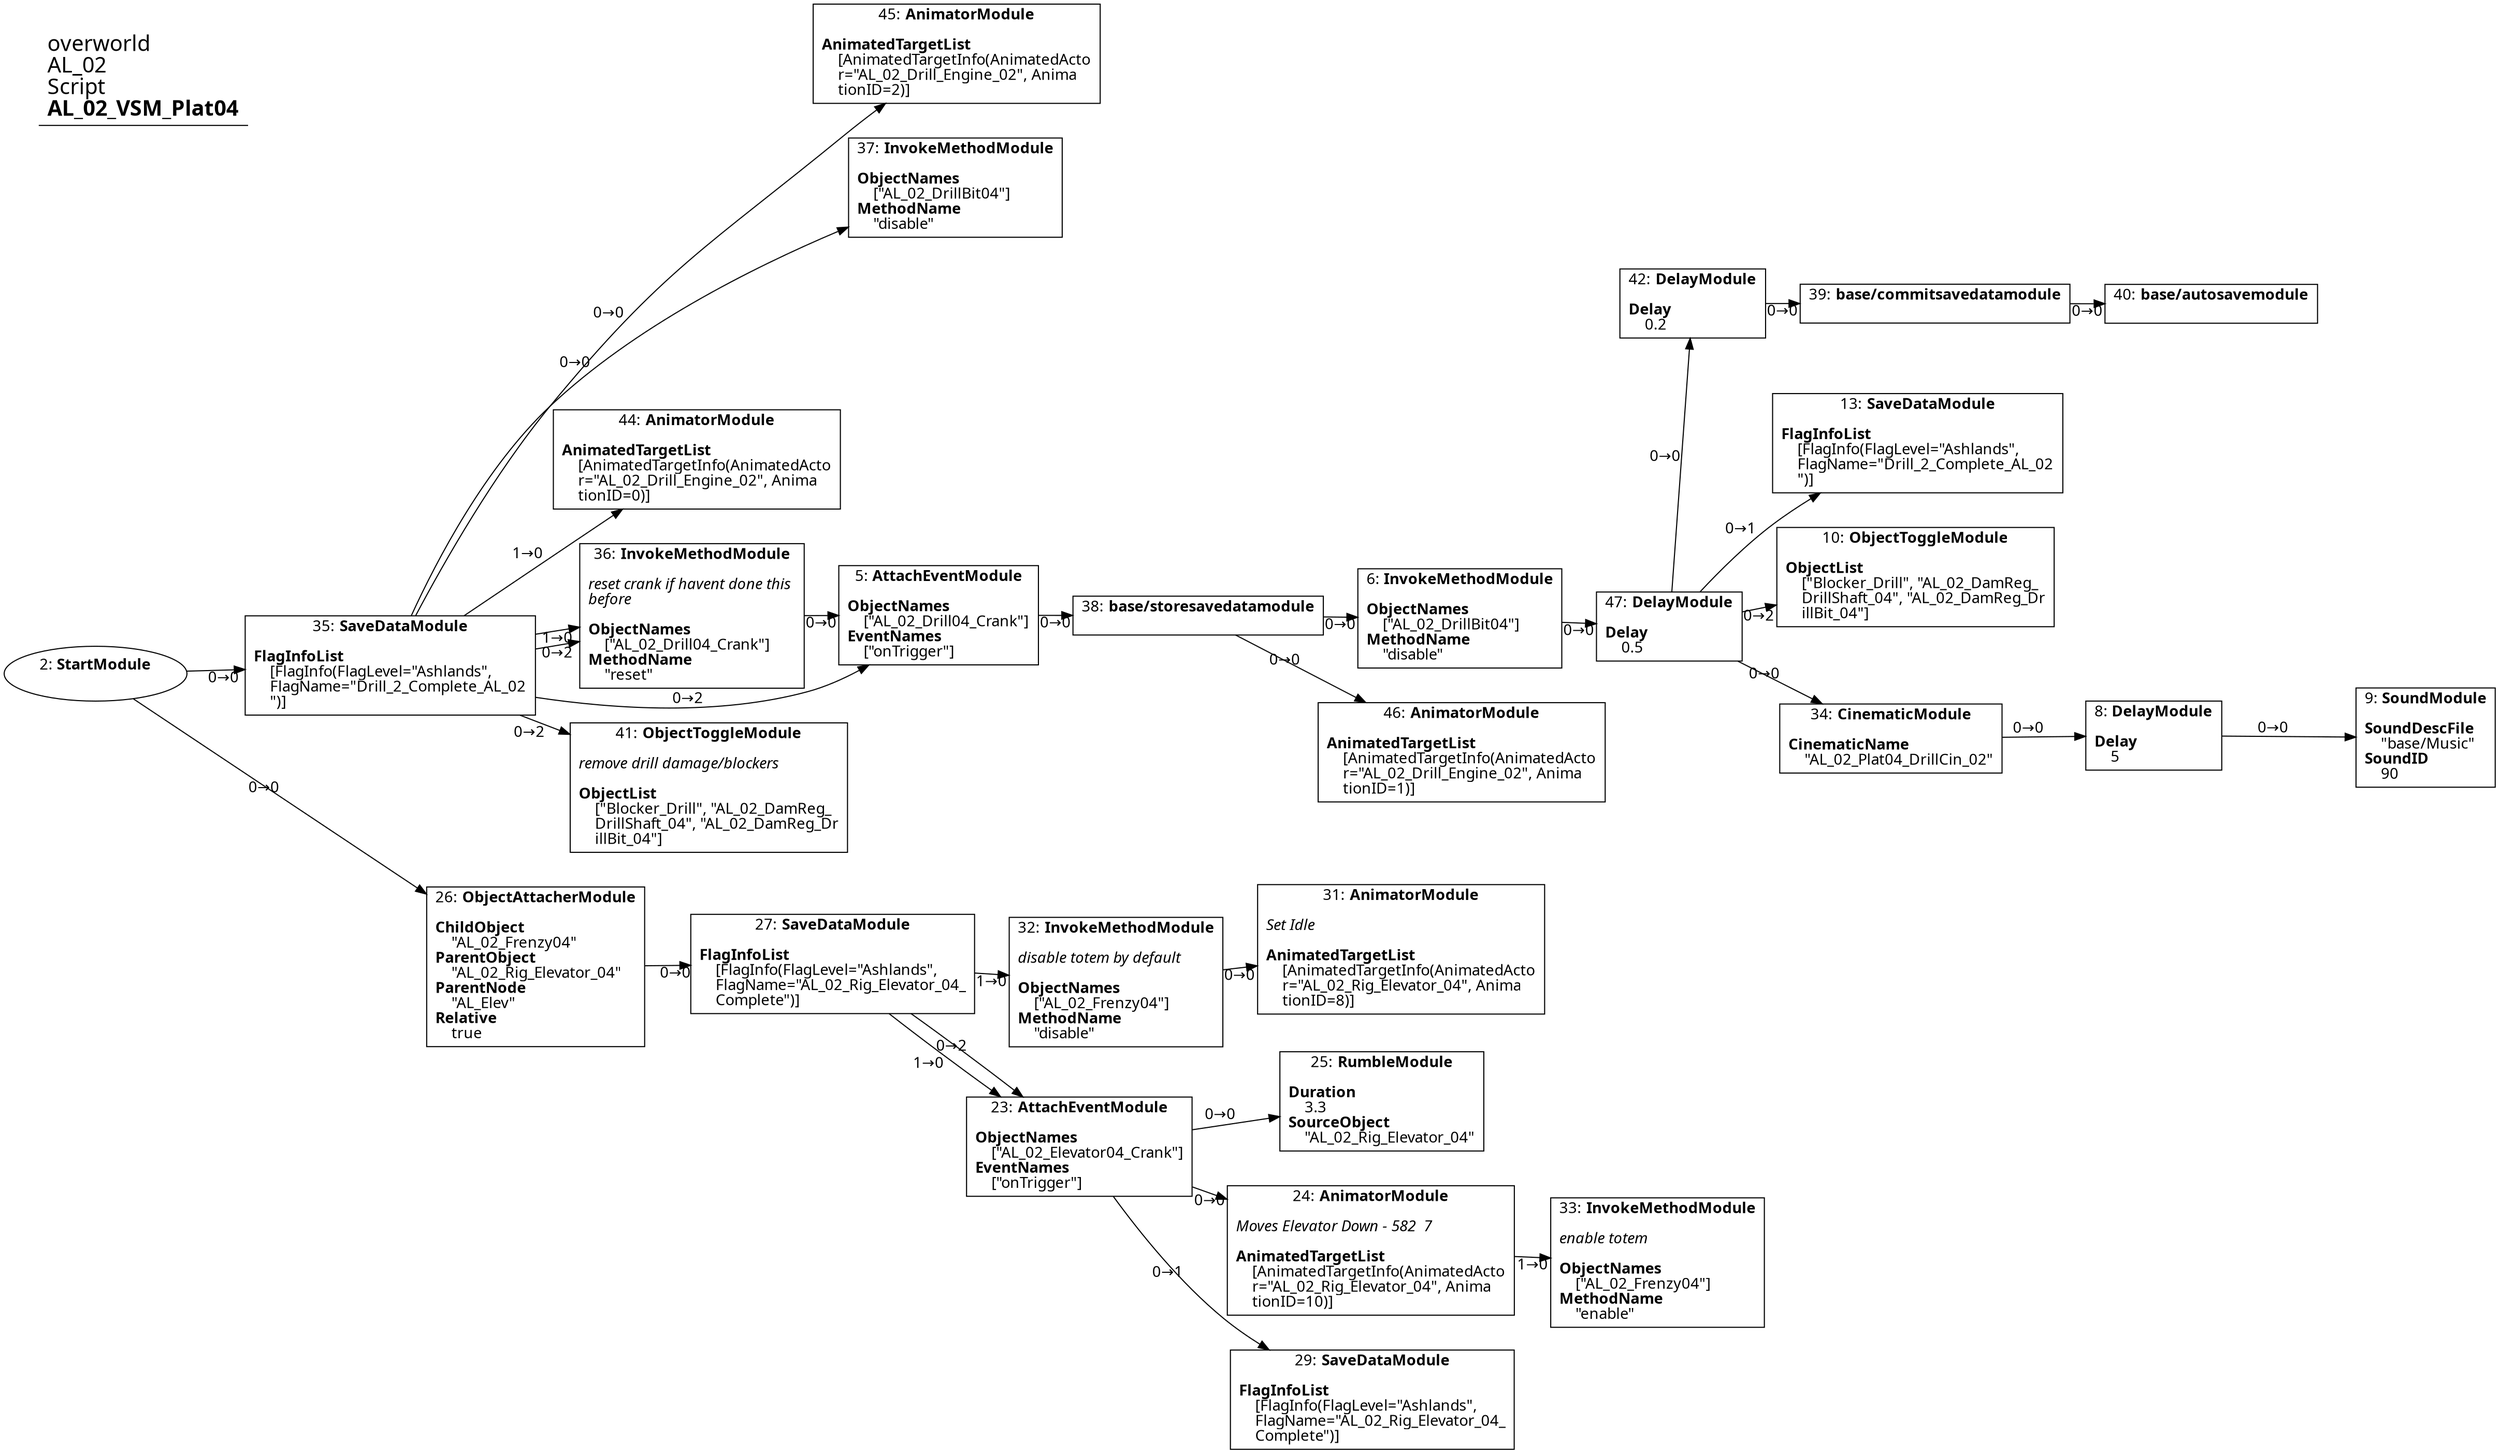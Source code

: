 digraph {
    layout = fdp;
    overlap = prism;
    sep = "+16";
    splines = spline;

    node [ shape = box ];

    graph [ fontname = "Segoe UI" ];
    node [ fontname = "Segoe UI" ];
    edge [ fontname = "Segoe UI" ];

    2 [ label = <2: <b>StartModule</b><br/><br/>> ];
    2 [ shape = oval ]
    2 [ pos = "-0.34,0.022000002!" ];
    2 -> 26 [ label = "0→0" ];
    2 -> 35 [ label = "0→0" ];

    5 [ label = <5: <b>AttachEventModule</b><br/><br/><b>ObjectNames</b><br align="left"/>    [&quot;AL_02_Drill04_Crank&quot;]<br align="left"/><b>EventNames</b><br align="left"/>    [&quot;onTrigger&quot;]<br align="left"/>> ];
    5 [ pos = "0.51600003,0.068!" ];
    5 -> 38 [ label = "0→0" ];

    6 [ label = <6: <b>InvokeMethodModule</b><br/><br/><b>ObjectNames</b><br align="left"/>    [&quot;AL_02_DrillBit04&quot;]<br align="left"/><b>MethodName</b><br align="left"/>    &quot;disable&quot;<br align="left"/>> ];
    6 [ pos = "0.88100004,0.068!" ];
    6 -> 47 [ label = "0→0" ];

    8 [ label = <8: <b>DelayModule</b><br/><br/><b>Delay</b><br align="left"/>    5<br align="left"/>> ];
    8 [ pos = "1.5660001,-0.063!" ];
    8 -> 9 [ label = "0→0" ];

    9 [ label = <9: <b>SoundModule</b><br/><br/><b>SoundDescFile</b><br align="left"/>    &quot;base/Music&quot;<br align="left"/><b>SoundID</b><br align="left"/>    90<br align="left"/>> ];
    9 [ pos = "1.8690001,-0.063!" ];

    10 [ label = <10: <b>ObjectToggleModule</b><br/><br/><b>ObjectList</b><br align="left"/>    [&quot;Blocker_Drill&quot;, &quot;AL_02_DamReg_<br align="left"/>    DrillShaft_04&quot;, &quot;AL_02_DamReg_Dr<br align="left"/>    illBit_04&quot;]<br align="left"/>> ];
    10 [ pos = "1.2820001,0.11400001!" ];

    13 [ label = <13: <b>SaveDataModule</b><br/><br/><b>FlagInfoList</b><br align="left"/>    [FlagInfo(FlagLevel=&quot;Ashlands&quot;, <br align="left"/>    FlagName=&quot;Drill_2_Complete_AL_02<br align="left"/>    &quot;)]<br align="left"/>> ];
    13 [ pos = "1.2830001,0.24800001!" ];

    23 [ label = <23: <b>AttachEventModule</b><br/><br/><b>ObjectNames</b><br align="left"/>    [&quot;AL_02_Elevator04_Crank&quot;]<br align="left"/><b>EventNames</b><br align="left"/>    [&quot;onTrigger&quot;]<br align="left"/>> ];
    23 [ pos = "0.572,-0.522!" ];
    23 -> 24 [ label = "0→0" ];
    23 -> 25 [ label = "0→0" ];
    23 -> 29 [ label = "0→1" ];

    24 [ label = <24: <b>AnimatorModule</b><br/><br/><i>Moves Elevator Down - 582  7<br align="left"/></i><br align="left"/><b>AnimatedTargetList</b><br align="left"/>    [AnimatedTargetInfo(AnimatedActo<br align="left"/>    r=&quot;AL_02_Rig_Elevator_04&quot;, Anima<br align="left"/>    tionID=10)]<br align="left"/>> ];
    24 [ pos = "0.87600005,-0.625!" ];
    24 -> 33 [ label = "1→0" ];

    25 [ label = <25: <b>RumbleModule</b><br/><br/><b>Duration</b><br align="left"/>    3.3<br align="left"/><b>SourceObject</b><br align="left"/>    &quot;AL_02_Rig_Elevator_04&quot;<br align="left"/>> ];
    25 [ pos = "0.878,-0.522!" ];

    26 [ label = <26: <b>ObjectAttacherModule</b><br/><br/><b>ChildObject</b><br align="left"/>    &quot;AL_02_Frenzy04&quot;<br align="left"/><b>ParentObject</b><br align="left"/>    &quot;AL_02_Rig_Elevator_04&quot;<br align="left"/><b>ParentNode</b><br align="left"/>    &quot;AL_Elev&quot;<br align="left"/><b>Relative</b><br align="left"/>    true<br align="left"/>> ];
    26 [ pos = "0.054,-0.30200002!" ];
    26 -> 27 [ label = "0→0" ];

    27 [ label = <27: <b>SaveDataModule</b><br/><br/><b>FlagInfoList</b><br align="left"/>    [FlagInfo(FlagLevel=&quot;Ashlands&quot;, <br align="left"/>    FlagName=&quot;AL_02_Rig_Elevator_04_<br align="left"/>    Complete&quot;)]<br align="left"/>> ];
    27 [ pos = "0.245,-0.30200002!" ];
    27 -> 23 [ label = "0→2" ];
    27 -> 23 [ label = "1→0" ];
    27 -> 32 [ label = "1→0" ];

    29 [ label = <29: <b>SaveDataModule</b><br/><br/><b>FlagInfoList</b><br align="left"/>    [FlagInfo(FlagLevel=&quot;Ashlands&quot;, <br align="left"/>    FlagName=&quot;AL_02_Rig_Elevator_04_<br align="left"/>    Complete&quot;)]<br align="left"/>> ];
    29 [ pos = "0.87600005,-0.75500005!" ];

    31 [ label = <31: <b>AnimatorModule</b><br/><br/><i>Set Idle<br align="left"/></i><br align="left"/><b>AnimatedTargetList</b><br align="left"/>    [AnimatedTargetInfo(AnimatedActo<br align="left"/>    r=&quot;AL_02_Rig_Elevator_04&quot;, Anima<br align="left"/>    tionID=8)]<br align="left"/>> ];
    31 [ pos = "0.87100005,-0.32500002!" ];

    32 [ label = <32: <b>InvokeMethodModule</b><br/><br/><i>disable totem by default<br align="left"/></i><br align="left"/><b>ObjectNames</b><br align="left"/>    [&quot;AL_02_Frenzy04&quot;]<br align="left"/><b>MethodName</b><br align="left"/>    &quot;disable&quot;<br align="left"/>> ];
    32 [ pos = "0.56700003,-0.32500002!" ];
    32 -> 31 [ label = "0→0" ];

    33 [ label = <33: <b>InvokeMethodModule</b><br/><br/><i>enable totem<br align="left"/></i><br align="left"/><b>ObjectNames</b><br align="left"/>    [&quot;AL_02_Frenzy04&quot;]<br align="left"/><b>MethodName</b><br align="left"/>    &quot;enable&quot;<br align="left"/>> ];
    33 [ pos = "1.121,-0.648!" ];

    34 [ label = <34: <b>CinematicModule</b><br/><br/><b>CinematicName</b><br align="left"/>    &quot;AL_02_Plat04_DrillCin_02&quot;<br align="left"/>> ];
    34 [ pos = "1.284,-0.063!" ];
    34 -> 8 [ label = "0→0" ];

    35 [ label = <35: <b>SaveDataModule</b><br/><br/><b>FlagInfoList</b><br align="left"/>    [FlagInfo(FlagLevel=&quot;Ashlands&quot;, <br align="left"/>    FlagName=&quot;Drill_2_Complete_AL_02<br align="left"/>    &quot;)]<br align="left"/>> ];
    35 [ pos = "0.018000001,0.023000002!" ];
    35 -> 5 [ label = "0→2" ];
    35 -> 36 [ label = "1→0" ];
    35 -> 37 [ label = "0→0" ];
    35 -> 36 [ label = "0→2" ];
    35 -> 41 [ label = "0→2" ];
    35 -> 44 [ label = "1→0" ];
    35 -> 45 [ label = "0→0" ];

    36 [ label = <36: <b>InvokeMethodModule</b><br/><br/><i>reset crank if havent done this <br align="left"/>before<br align="left"/></i><br align="left"/><b>ObjectNames</b><br align="left"/>    [&quot;AL_02_Drill04_Crank&quot;]<br align="left"/><b>MethodName</b><br align="left"/>    &quot;reset&quot;<br align="left"/>> ];
    36 [ pos = "0.3,0.068!" ];
    36 -> 5 [ label = "0→0" ];

    37 [ label = <37: <b>InvokeMethodModule</b><br/><br/><b>ObjectNames</b><br align="left"/>    [&quot;AL_02_DrillBit04&quot;]<br align="left"/><b>MethodName</b><br align="left"/>    &quot;disable&quot;<br align="left"/>> ];
    37 [ pos = "0.42200002,0.573!" ];

    38 [ label = <38: <b>base/storesavedatamodule</b><br/><br/>> ];
    38 [ pos = "0.68500006,0.068!" ];
    38 -> 6 [ label = "0→0" ];
    38 -> 46 [ label = "0→0" ];

    39 [ label = <39: <b>base/commitsavedatamodule</b><br/><br/>> ];
    39 [ pos = "1.4710001,0.42400002!" ];
    39 -> 40 [ label = "0→0" ];

    40 [ label = <40: <b>base/autosavemodule</b><br/><br/>> ];
    40 [ pos = "1.7220001,0.42400002!" ];

    41 [ label = <41: <b>ObjectToggleModule</b><br/><br/><i>remove drill damage/blockers<br align="left"/></i><br align="left"/><b>ObjectList</b><br align="left"/>    [&quot;Blocker_Drill&quot;, &quot;AL_02_DamReg_<br align="left"/>    DrillShaft_04&quot;, &quot;AL_02_DamReg_Dr<br align="left"/>    illBit_04&quot;]<br align="left"/>> ];
    41 [ pos = "0.30100003,-0.08400001!" ];

    42 [ label = <42: <b>DelayModule</b><br/><br/><b>Delay</b><br align="left"/>    0.2<br align="left"/>> ];
    42 [ pos = "1.2870001,0.42400002!" ];
    42 -> 39 [ label = "0→0" ];

    44 [ label = <44: <b>AnimatorModule</b><br/><br/><b>AnimatedTargetList</b><br align="left"/>    [AnimatedTargetInfo(AnimatedActo<br align="left"/>    r=&quot;AL_02_Drill_Engine_02&quot;, Anima<br align="left"/>    tionID=0)]<br align="left"/>> ];
    44 [ pos = "0.30200002,0.20700002!" ];

    45 [ label = <45: <b>AnimatorModule</b><br/><br/><b>AnimatedTargetList</b><br align="left"/>    [AnimatedTargetInfo(AnimatedActo<br align="left"/>    r=&quot;AL_02_Drill_Engine_02&quot;, Anima<br align="left"/>    tionID=2)]<br align="left"/>> ];
    45 [ pos = "0.42200002,0.67800003!" ];

    46 [ label = <46: <b>AnimatorModule</b><br/><br/><b>AnimatedTargetList</b><br align="left"/>    [AnimatedTargetInfo(AnimatedActo<br align="left"/>    r=&quot;AL_02_Drill_Engine_02&quot;, Anima<br align="left"/>    tionID=1)]<br align="left"/>> ];
    46 [ pos = "0.87900007,-0.058000002!" ];

    47 [ label = <47: <b>DelayModule</b><br/><br/><b>Delay</b><br align="left"/>    0.5<br align="left"/>> ];
    47 [ pos = "1.054,0.069000006!" ];
    47 -> 42 [ label = "0→0" ];
    47 -> 13 [ label = "0→1" ];
    47 -> 10 [ label = "0→2" ];
    47 -> 34 [ label = "0→0" ];

    title [ pos = "-0.34100002,0.679!" ];
    title [ shape = underline ];
    title [ label = <<font point-size="20">overworld<br align="left"/>AL_02<br align="left"/>Script<br align="left"/><b>AL_02_VSM_Plat04</b><br align="left"/></font>> ];
}
